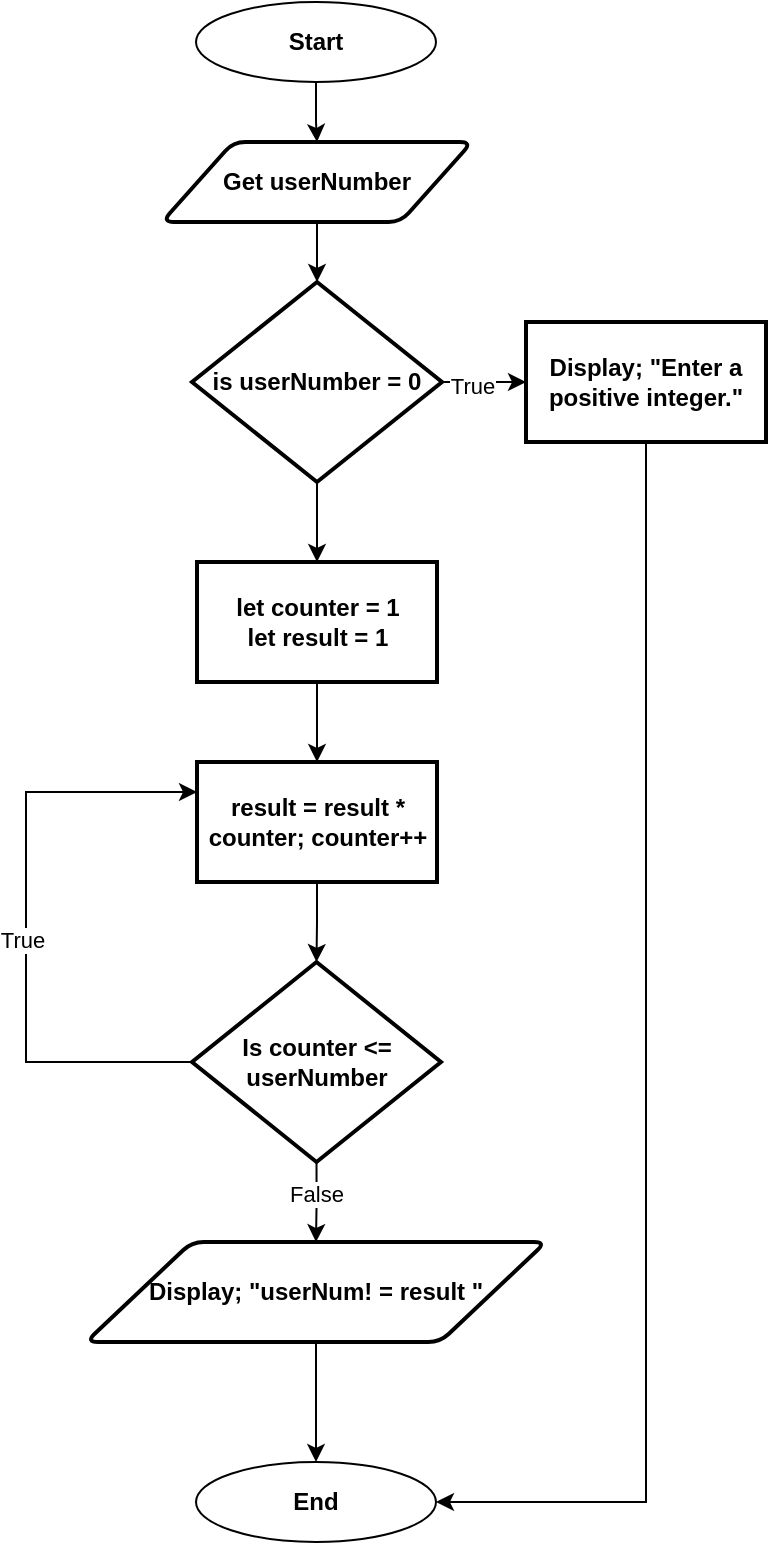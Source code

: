 <mxfile version="27.1.4">
  <diagram name="Page-1" id="hOf_HpTuz0Kz4uK7mz91">
    <mxGraphModel dx="1426" dy="811" grid="1" gridSize="10" guides="1" tooltips="1" connect="1" arrows="1" fold="1" page="1" pageScale="1" pageWidth="850" pageHeight="1100" math="0" shadow="0">
      <root>
        <mxCell id="0" />
        <mxCell id="1" parent="0" />
        <mxCell id="sBKlCfkjURI_nE0zRdqs-3" style="edgeStyle=orthogonalEdgeStyle;rounded=0;orthogonalLoop=1;jettySize=auto;html=1;exitX=0.5;exitY=1;exitDx=0;exitDy=0;" edge="1" parent="1" source="sBKlCfkjURI_nE0zRdqs-1" target="sBKlCfkjURI_nE0zRdqs-2">
          <mxGeometry relative="1" as="geometry" />
        </mxCell>
        <mxCell id="sBKlCfkjURI_nE0zRdqs-1" value="&lt;b&gt;Start&lt;/b&gt;" style="ellipse;whiteSpace=wrap;html=1;" vertex="1" parent="1">
          <mxGeometry x="365" width="120" height="40" as="geometry" />
        </mxCell>
        <mxCell id="sBKlCfkjURI_nE0zRdqs-2" value="&lt;b&gt;Get userNumber&lt;/b&gt;" style="shape=parallelogram;html=1;strokeWidth=2;perimeter=parallelogramPerimeter;whiteSpace=wrap;rounded=1;arcSize=12;size=0.23;" vertex="1" parent="1">
          <mxGeometry x="348" y="70" width="155" height="40" as="geometry" />
        </mxCell>
        <mxCell id="sBKlCfkjURI_nE0zRdqs-8" value="" style="edgeStyle=orthogonalEdgeStyle;rounded=0;orthogonalLoop=1;jettySize=auto;html=1;" edge="1" parent="1" source="sBKlCfkjURI_nE0zRdqs-4" target="sBKlCfkjURI_nE0zRdqs-7">
          <mxGeometry relative="1" as="geometry" />
        </mxCell>
        <mxCell id="sBKlCfkjURI_nE0zRdqs-9" value="True" style="edgeLabel;html=1;align=center;verticalAlign=middle;resizable=0;points=[];" vertex="1" connectable="0" parent="sBKlCfkjURI_nE0zRdqs-8">
          <mxGeometry x="-0.286" y="-2" relative="1" as="geometry">
            <mxPoint as="offset" />
          </mxGeometry>
        </mxCell>
        <mxCell id="sBKlCfkjURI_nE0zRdqs-11" value="" style="edgeStyle=orthogonalEdgeStyle;rounded=0;orthogonalLoop=1;jettySize=auto;html=1;" edge="1" parent="1" source="sBKlCfkjURI_nE0zRdqs-4" target="sBKlCfkjURI_nE0zRdqs-10">
          <mxGeometry relative="1" as="geometry" />
        </mxCell>
        <mxCell id="sBKlCfkjURI_nE0zRdqs-4" value="&lt;b&gt;is userNumber = 0&lt;/b&gt;" style="strokeWidth=2;html=1;shape=mxgraph.flowchart.decision;whiteSpace=wrap;" vertex="1" parent="1">
          <mxGeometry x="363" y="140" width="125" height="100" as="geometry" />
        </mxCell>
        <mxCell id="sBKlCfkjURI_nE0zRdqs-6" style="edgeStyle=orthogonalEdgeStyle;rounded=0;orthogonalLoop=1;jettySize=auto;html=1;exitX=0.5;exitY=1;exitDx=0;exitDy=0;entryX=0.5;entryY=0;entryDx=0;entryDy=0;entryPerimeter=0;" edge="1" parent="1" source="sBKlCfkjURI_nE0zRdqs-2" target="sBKlCfkjURI_nE0zRdqs-4">
          <mxGeometry relative="1" as="geometry" />
        </mxCell>
        <mxCell id="sBKlCfkjURI_nE0zRdqs-27" style="edgeStyle=orthogonalEdgeStyle;rounded=0;orthogonalLoop=1;jettySize=auto;html=1;exitX=0.5;exitY=1;exitDx=0;exitDy=0;entryX=1;entryY=0.5;entryDx=0;entryDy=0;" edge="1" parent="1" source="sBKlCfkjURI_nE0zRdqs-7" target="sBKlCfkjURI_nE0zRdqs-25">
          <mxGeometry relative="1" as="geometry">
            <mxPoint x="650" y="750" as="targetPoint" />
            <Array as="points">
              <mxPoint x="590" y="750" />
            </Array>
          </mxGeometry>
        </mxCell>
        <mxCell id="sBKlCfkjURI_nE0zRdqs-7" value="&lt;b&gt;Display; &quot;Enter a positive integer.&quot;&lt;/b&gt;" style="whiteSpace=wrap;html=1;strokeWidth=2;" vertex="1" parent="1">
          <mxGeometry x="530" y="160" width="120" height="60" as="geometry" />
        </mxCell>
        <mxCell id="sBKlCfkjURI_nE0zRdqs-13" value="" style="edgeStyle=orthogonalEdgeStyle;rounded=0;orthogonalLoop=1;jettySize=auto;html=1;" edge="1" parent="1" source="sBKlCfkjURI_nE0zRdqs-10" target="sBKlCfkjURI_nE0zRdqs-12">
          <mxGeometry relative="1" as="geometry" />
        </mxCell>
        <mxCell id="sBKlCfkjURI_nE0zRdqs-10" value="&lt;b&gt;let counter = 1&lt;/b&gt;&lt;div&gt;&lt;b&gt;let result = 1&lt;/b&gt;&lt;/div&gt;" style="whiteSpace=wrap;html=1;strokeWidth=2;" vertex="1" parent="1">
          <mxGeometry x="365.5" y="280" width="120" height="60" as="geometry" />
        </mxCell>
        <mxCell id="sBKlCfkjURI_nE0zRdqs-15" value="" style="edgeStyle=orthogonalEdgeStyle;rounded=0;orthogonalLoop=1;jettySize=auto;html=1;" edge="1" parent="1" source="sBKlCfkjURI_nE0zRdqs-12" target="sBKlCfkjURI_nE0zRdqs-14">
          <mxGeometry relative="1" as="geometry" />
        </mxCell>
        <mxCell id="sBKlCfkjURI_nE0zRdqs-12" value="&lt;b&gt;result = result * counter; counter++&lt;/b&gt;" style="whiteSpace=wrap;html=1;strokeWidth=2;" vertex="1" parent="1">
          <mxGeometry x="365.5" y="380" width="120" height="60" as="geometry" />
        </mxCell>
        <mxCell id="sBKlCfkjURI_nE0zRdqs-16" style="edgeStyle=orthogonalEdgeStyle;rounded=0;orthogonalLoop=1;jettySize=auto;html=1;exitX=0;exitY=0.5;exitDx=0;exitDy=0;entryX=0;entryY=0.25;entryDx=0;entryDy=0;" edge="1" parent="1" source="sBKlCfkjURI_nE0zRdqs-14" target="sBKlCfkjURI_nE0zRdqs-12">
          <mxGeometry relative="1" as="geometry">
            <mxPoint x="280" y="390" as="targetPoint" />
            <Array as="points">
              <mxPoint x="280" y="530" />
              <mxPoint x="280" y="395" />
            </Array>
          </mxGeometry>
        </mxCell>
        <mxCell id="sBKlCfkjURI_nE0zRdqs-17" value="True" style="edgeLabel;html=1;align=center;verticalAlign=middle;resizable=0;points=[];" vertex="1" connectable="0" parent="sBKlCfkjURI_nE0zRdqs-16">
          <mxGeometry x="-0.051" y="2" relative="1" as="geometry">
            <mxPoint as="offset" />
          </mxGeometry>
        </mxCell>
        <mxCell id="sBKlCfkjURI_nE0zRdqs-24" style="edgeStyle=orthogonalEdgeStyle;rounded=0;orthogonalLoop=1;jettySize=auto;html=1;exitX=0.5;exitY=1;exitDx=0;exitDy=0;entryX=0.5;entryY=0;entryDx=0;entryDy=0;" edge="1" parent="1" source="sBKlCfkjURI_nE0zRdqs-14" target="sBKlCfkjURI_nE0zRdqs-20">
          <mxGeometry relative="1" as="geometry" />
        </mxCell>
        <mxCell id="sBKlCfkjURI_nE0zRdqs-28" value="False" style="edgeLabel;html=1;align=center;verticalAlign=middle;resizable=0;points=[];" vertex="1" connectable="0" parent="sBKlCfkjURI_nE0zRdqs-24">
          <mxGeometry x="-0.206" y="-1" relative="1" as="geometry">
            <mxPoint as="offset" />
          </mxGeometry>
        </mxCell>
        <mxCell id="sBKlCfkjURI_nE0zRdqs-14" value="&lt;b&gt;Is counter &amp;lt;= userNumber&lt;/b&gt;" style="rhombus;whiteSpace=wrap;html=1;strokeWidth=2;" vertex="1" parent="1">
          <mxGeometry x="363" y="480" width="124.5" height="100" as="geometry" />
        </mxCell>
        <mxCell id="sBKlCfkjURI_nE0zRdqs-26" style="edgeStyle=orthogonalEdgeStyle;rounded=0;orthogonalLoop=1;jettySize=auto;html=1;exitX=0.5;exitY=1;exitDx=0;exitDy=0;" edge="1" parent="1" source="sBKlCfkjURI_nE0zRdqs-20" target="sBKlCfkjURI_nE0zRdqs-25">
          <mxGeometry relative="1" as="geometry" />
        </mxCell>
        <mxCell id="sBKlCfkjURI_nE0zRdqs-20" value="&lt;b&gt;Display; &quot;userNum! = result &quot;&lt;/b&gt;" style="shape=parallelogram;html=1;strokeWidth=2;perimeter=parallelogramPerimeter;whiteSpace=wrap;rounded=1;arcSize=12;size=0.23;" vertex="1" parent="1">
          <mxGeometry x="310" y="620" width="230" height="50" as="geometry" />
        </mxCell>
        <mxCell id="sBKlCfkjURI_nE0zRdqs-25" value="&lt;b&gt;End&lt;/b&gt;" style="ellipse;whiteSpace=wrap;html=1;" vertex="1" parent="1">
          <mxGeometry x="365" y="730" width="120" height="40" as="geometry" />
        </mxCell>
      </root>
    </mxGraphModel>
  </diagram>
</mxfile>

